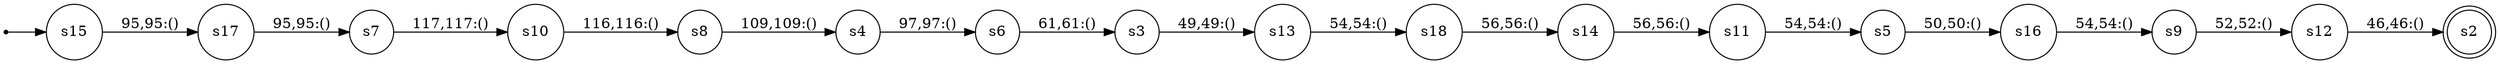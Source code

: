 
      digraph G {
        rankdir=LR;
        init [shape=point];
        node [shape = doublecircle];
        s2
        node [shape = circle];
        init -> s15;
        s18 -> s14 [label = "56,56:()"]
        s17 -> s7 [label = "95,95:()"]
        s16 -> s9 [label = "54,54:()"]
        s15 -> s17 [label = "95,95:()"]
        s14 -> s11 [label = "56,56:()"]
        s13 -> s18 [label = "54,54:()"]
        s12 -> s2 [label = "46,46:()"]
        s11 -> s5 [label = "54,54:()"]
        s10 -> s8 [label = "116,116:()"]
        s9 -> s12 [label = "52,52:()"]
        s8 -> s4 [label = "109,109:()"]
        s7 -> s10 [label = "117,117:()"]
        s6 -> s3 [label = "61,61:()"]
        s5 -> s16 [label = "50,50:()"]
        s4 -> s6 [label = "97,97:()"]
        s3 -> s13 [label = "49,49:()"]}